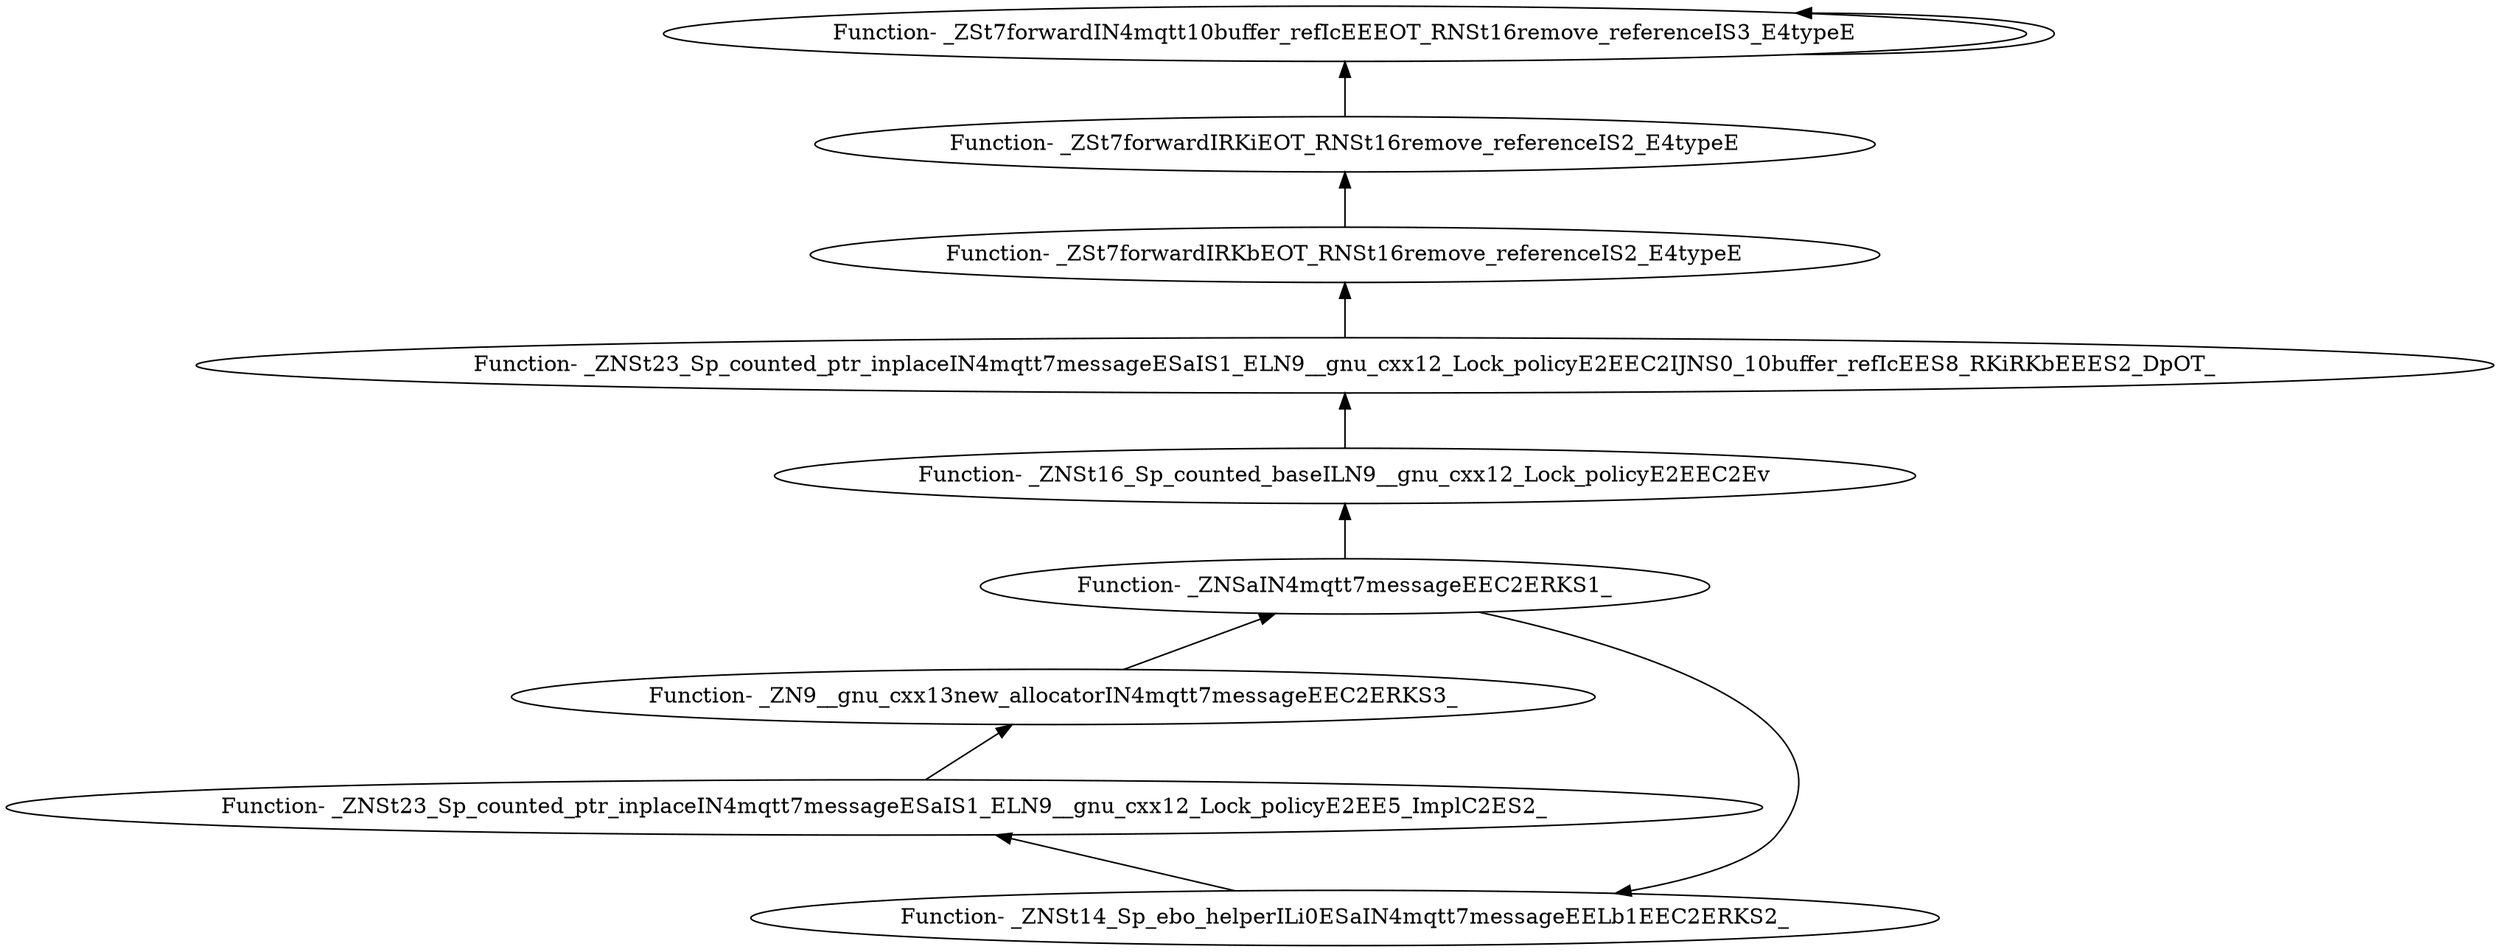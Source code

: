 digraph {
	"Function- _ZNSaIN4mqtt7messageEEC2ERKS1_"
	"Function- _ZNSt14_Sp_ebo_helperILi0ESaIN4mqtt7messageEELb1EEC2ERKS2_"
	"Function- _ZNSt14_Sp_ebo_helperILi0ESaIN4mqtt7messageEELb1EEC2ERKS2_" -> "Function- _ZNSaIN4mqtt7messageEEC2ERKS1_" [dir=back]
	"Function- _ZNSt23_Sp_counted_ptr_inplaceIN4mqtt7messageESaIS1_ELN9__gnu_cxx12_Lock_policyE2EE5_ImplC2ES2_"
	"Function- _ZNSt23_Sp_counted_ptr_inplaceIN4mqtt7messageESaIS1_ELN9__gnu_cxx12_Lock_policyE2EE5_ImplC2ES2_" -> "Function- _ZNSt14_Sp_ebo_helperILi0ESaIN4mqtt7messageEELb1EEC2ERKS2_" [dir=back]
	"Function- _ZN9__gnu_cxx13new_allocatorIN4mqtt7messageEEC2ERKS3_"
	"Function- _ZN9__gnu_cxx13new_allocatorIN4mqtt7messageEEC2ERKS3_" -> "Function- _ZNSt23_Sp_counted_ptr_inplaceIN4mqtt7messageESaIS1_ELN9__gnu_cxx12_Lock_policyE2EE5_ImplC2ES2_" [dir=back]
	"Function- _ZNSaIN4mqtt7messageEEC2ERKS1_"
	"Function- _ZNSaIN4mqtt7messageEEC2ERKS1_" -> "Function- _ZN9__gnu_cxx13new_allocatorIN4mqtt7messageEEC2ERKS3_" [dir=back]
	"Function- _ZNSt16_Sp_counted_baseILN9__gnu_cxx12_Lock_policyE2EEC2Ev"
	"Function- _ZNSt16_Sp_counted_baseILN9__gnu_cxx12_Lock_policyE2EEC2Ev" -> "Function- _ZNSaIN4mqtt7messageEEC2ERKS1_" [dir=back]
	"Function- _ZNSt23_Sp_counted_ptr_inplaceIN4mqtt7messageESaIS1_ELN9__gnu_cxx12_Lock_policyE2EEC2IJNS0_10buffer_refIcEES8_RKiRKbEEES2_DpOT_"
	"Function- _ZNSt23_Sp_counted_ptr_inplaceIN4mqtt7messageESaIS1_ELN9__gnu_cxx12_Lock_policyE2EEC2IJNS0_10buffer_refIcEES8_RKiRKbEEES2_DpOT_" -> "Function- _ZNSt16_Sp_counted_baseILN9__gnu_cxx12_Lock_policyE2EEC2Ev" [dir=back]
	"Function- _ZSt7forwardIRKbEOT_RNSt16remove_referenceIS2_E4typeE"
	"Function- _ZSt7forwardIRKbEOT_RNSt16remove_referenceIS2_E4typeE" -> "Function- _ZNSt23_Sp_counted_ptr_inplaceIN4mqtt7messageESaIS1_ELN9__gnu_cxx12_Lock_policyE2EEC2IJNS0_10buffer_refIcEES8_RKiRKbEEES2_DpOT_" [dir=back]
	"Function- _ZSt7forwardIRKiEOT_RNSt16remove_referenceIS2_E4typeE"
	"Function- _ZSt7forwardIRKiEOT_RNSt16remove_referenceIS2_E4typeE" -> "Function- _ZSt7forwardIRKbEOT_RNSt16remove_referenceIS2_E4typeE" [dir=back]
	"Function- _ZSt7forwardIN4mqtt10buffer_refIcEEEOT_RNSt16remove_referenceIS3_E4typeE"
	"Function- _ZSt7forwardIN4mqtt10buffer_refIcEEEOT_RNSt16remove_referenceIS3_E4typeE" -> "Function- _ZSt7forwardIRKiEOT_RNSt16remove_referenceIS2_E4typeE" [dir=back]
	"Function- _ZSt7forwardIN4mqtt10buffer_refIcEEEOT_RNSt16remove_referenceIS3_E4typeE"
	"Function- _ZSt7forwardIN4mqtt10buffer_refIcEEEOT_RNSt16remove_referenceIS3_E4typeE" -> "Function- _ZSt7forwardIN4mqtt10buffer_refIcEEEOT_RNSt16remove_referenceIS3_E4typeE" [dir=back]
}
